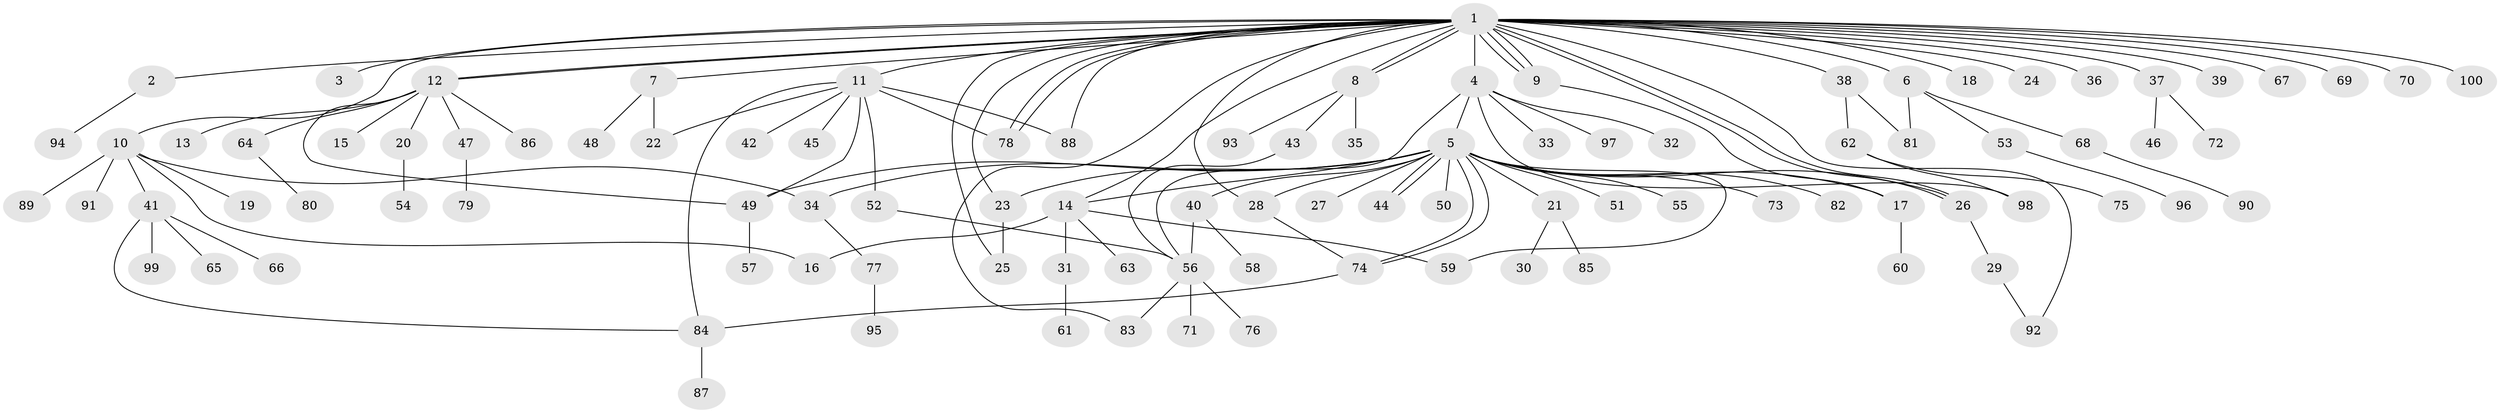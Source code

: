 // Generated by graph-tools (version 1.1) at 2025/11/02/21/25 10:11:09]
// undirected, 100 vertices, 131 edges
graph export_dot {
graph [start="1"]
  node [color=gray90,style=filled];
  1;
  2;
  3;
  4;
  5;
  6;
  7;
  8;
  9;
  10;
  11;
  12;
  13;
  14;
  15;
  16;
  17;
  18;
  19;
  20;
  21;
  22;
  23;
  24;
  25;
  26;
  27;
  28;
  29;
  30;
  31;
  32;
  33;
  34;
  35;
  36;
  37;
  38;
  39;
  40;
  41;
  42;
  43;
  44;
  45;
  46;
  47;
  48;
  49;
  50;
  51;
  52;
  53;
  54;
  55;
  56;
  57;
  58;
  59;
  60;
  61;
  62;
  63;
  64;
  65;
  66;
  67;
  68;
  69;
  70;
  71;
  72;
  73;
  74;
  75;
  76;
  77;
  78;
  79;
  80;
  81;
  82;
  83;
  84;
  85;
  86;
  87;
  88;
  89;
  90;
  91;
  92;
  93;
  94;
  95;
  96;
  97;
  98;
  99;
  100;
  1 -- 2;
  1 -- 3;
  1 -- 4;
  1 -- 6;
  1 -- 7;
  1 -- 8;
  1 -- 8;
  1 -- 9;
  1 -- 9;
  1 -- 9;
  1 -- 10;
  1 -- 11;
  1 -- 12;
  1 -- 12;
  1 -- 14;
  1 -- 18;
  1 -- 23;
  1 -- 24;
  1 -- 25;
  1 -- 26;
  1 -- 26;
  1 -- 28;
  1 -- 36;
  1 -- 37;
  1 -- 38;
  1 -- 39;
  1 -- 67;
  1 -- 69;
  1 -- 70;
  1 -- 78;
  1 -- 78;
  1 -- 83;
  1 -- 88;
  1 -- 92;
  1 -- 100;
  2 -- 94;
  4 -- 5;
  4 -- 32;
  4 -- 33;
  4 -- 56;
  4 -- 97;
  4 -- 98;
  5 -- 14;
  5 -- 17;
  5 -- 21;
  5 -- 23;
  5 -- 26;
  5 -- 27;
  5 -- 28;
  5 -- 34;
  5 -- 40;
  5 -- 44;
  5 -- 44;
  5 -- 49;
  5 -- 50;
  5 -- 51;
  5 -- 55;
  5 -- 59;
  5 -- 73;
  5 -- 74;
  5 -- 74;
  5 -- 82;
  6 -- 53;
  6 -- 68;
  6 -- 81;
  7 -- 22;
  7 -- 48;
  8 -- 35;
  8 -- 43;
  8 -- 93;
  9 -- 17;
  10 -- 16;
  10 -- 19;
  10 -- 34;
  10 -- 41;
  10 -- 89;
  10 -- 91;
  11 -- 22;
  11 -- 42;
  11 -- 45;
  11 -- 49;
  11 -- 52;
  11 -- 78;
  11 -- 84;
  11 -- 88;
  12 -- 13;
  12 -- 15;
  12 -- 20;
  12 -- 47;
  12 -- 49;
  12 -- 64;
  12 -- 86;
  14 -- 16;
  14 -- 31;
  14 -- 59;
  14 -- 63;
  17 -- 60;
  20 -- 54;
  21 -- 30;
  21 -- 85;
  23 -- 25;
  26 -- 29;
  28 -- 74;
  29 -- 92;
  31 -- 61;
  34 -- 77;
  37 -- 46;
  37 -- 72;
  38 -- 62;
  38 -- 81;
  40 -- 56;
  40 -- 58;
  41 -- 65;
  41 -- 66;
  41 -- 84;
  41 -- 99;
  43 -- 56;
  47 -- 79;
  49 -- 57;
  52 -- 56;
  53 -- 96;
  56 -- 71;
  56 -- 76;
  56 -- 83;
  62 -- 75;
  62 -- 98;
  64 -- 80;
  68 -- 90;
  74 -- 84;
  77 -- 95;
  84 -- 87;
}
